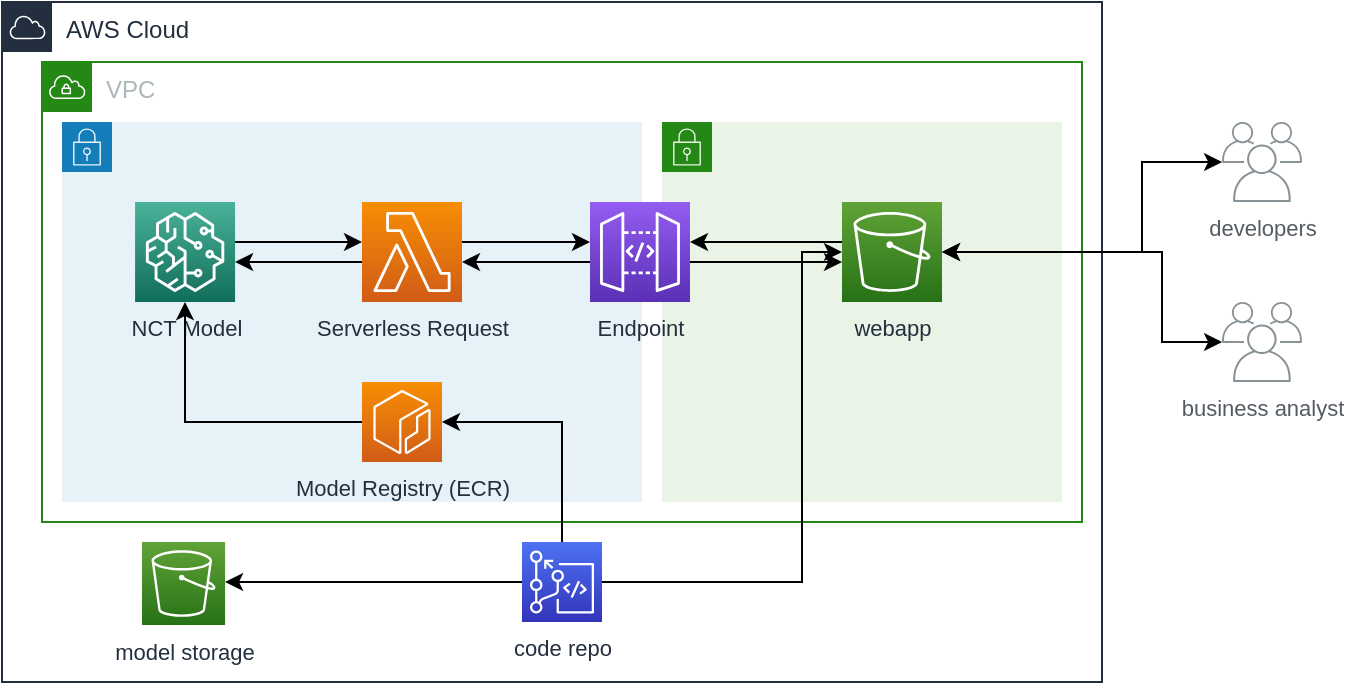 <mxfile version="13.9.9" type="device"><diagram id="i-qTqOgWUirRHG1ERr8d" name="Page-1"><mxGraphModel dx="946" dy="617" grid="1" gridSize="10" guides="1" tooltips="1" connect="1" arrows="1" fold="1" page="1" pageScale="1" pageWidth="827" pageHeight="1169" math="0" shadow="0"><root><mxCell id="0"/><mxCell id="1" parent="0"/><mxCell id="A49CyR8xsxFif-g0gYM--11" value="AWS Cloud" style="points=[[0,0],[0.25,0],[0.5,0],[0.75,0],[1,0],[1,0.25],[1,0.5],[1,0.75],[1,1],[0.75,1],[0.5,1],[0.25,1],[0,1],[0,0.75],[0,0.5],[0,0.25]];outlineConnect=0;gradientColor=none;html=1;whiteSpace=wrap;fontSize=12;fontStyle=0;shape=mxgraph.aws4.group;grIcon=mxgraph.aws4.group_aws_cloud;strokeColor=#232F3E;verticalAlign=top;align=left;spacingLeft=30;fontColor=#232F3E;dashed=0;" parent="1" vertex="1"><mxGeometry x="60" y="30" width="550" height="340" as="geometry"/></mxCell><mxCell id="A49CyR8xsxFif-g0gYM--13" value="VPC" style="points=[[0,0],[0.25,0],[0.5,0],[0.75,0],[1,0],[1,0.25],[1,0.5],[1,0.75],[1,1],[0.75,1],[0.5,1],[0.25,1],[0,1],[0,0.75],[0,0.5],[0,0.25]];outlineConnect=0;gradientColor=none;html=1;whiteSpace=wrap;fontSize=12;fontStyle=0;shape=mxgraph.aws4.group;grIcon=mxgraph.aws4.group_vpc;strokeColor=#248814;fillColor=none;verticalAlign=top;align=left;spacingLeft=30;fontColor=#AAB7B8;dashed=0;" parent="1" vertex="1"><mxGeometry x="80" y="60" width="520" height="230" as="geometry"/></mxCell><mxCell id="A49CyR8xsxFif-g0gYM--51" value="" style="points=[[0,0],[0.25,0],[0.5,0],[0.75,0],[1,0],[1,0.25],[1,0.5],[1,0.75],[1,1],[0.75,1],[0.5,1],[0.25,1],[0,1],[0,0.75],[0,0.5],[0,0.25]];outlineConnect=0;gradientColor=none;html=1;whiteSpace=wrap;fontSize=12;fontStyle=0;shape=mxgraph.aws4.group;grIcon=mxgraph.aws4.group_security_group;grStroke=0;strokeColor=#248814;fillColor=#E9F3E6;verticalAlign=top;align=left;spacingLeft=30;fontColor=#248814;dashed=0;" parent="1" vertex="1"><mxGeometry x="390" y="90" width="200" height="190" as="geometry"/></mxCell><mxCell id="A49CyR8xsxFif-g0gYM--56" style="edgeStyle=orthogonalEdgeStyle;rounded=0;orthogonalLoop=1;jettySize=auto;html=1;startArrow=none;startFill=0;" parent="1" source="A49CyR8xsxFif-g0gYM--53" target="A49CyR8xsxFif-g0gYM--27" edge="1"><mxGeometry relative="1" as="geometry"><Array as="points"><mxPoint x="440" y="150"/><mxPoint x="440" y="150"/></Array></mxGeometry></mxCell><mxCell id="A49CyR8xsxFif-g0gYM--53" value="webapp" style="outlineConnect=0;fontColor=#232F3E;gradientColor=#60A337;gradientDirection=north;fillColor=#277116;strokeColor=#ffffff;dashed=0;verticalLabelPosition=bottom;verticalAlign=top;align=center;html=1;fontSize=11;fontStyle=0;aspect=fixed;shape=mxgraph.aws4.resourceIcon;resIcon=mxgraph.aws4.s3;" parent="1" vertex="1"><mxGeometry x="480" y="130" width="50" height="50" as="geometry"/></mxCell><mxCell id="A49CyR8xsxFif-g0gYM--50" value="" style="points=[[0,0],[0.25,0],[0.5,0],[0.75,0],[1,0],[1,0.25],[1,0.5],[1,0.75],[1,1],[0.75,1],[0.5,1],[0.25,1],[0,1],[0,0.75],[0,0.5],[0,0.25]];outlineConnect=0;gradientColor=none;html=1;whiteSpace=wrap;fontSize=12;fontStyle=0;shape=mxgraph.aws4.group;grIcon=mxgraph.aws4.group_security_group;grStroke=0;strokeColor=#147EBA;fillColor=#E6F2F8;verticalAlign=top;align=left;spacingLeft=30;fontColor=#147EBA;dashed=0;" parent="1" vertex="1"><mxGeometry x="90" y="90" width="290" height="190" as="geometry"/></mxCell><mxCell id="A49CyR8xsxFif-g0gYM--33" style="edgeStyle=orthogonalEdgeStyle;rounded=0;orthogonalLoop=1;jettySize=auto;html=1;" parent="1" source="A49CyR8xsxFif-g0gYM--14" target="A49CyR8xsxFif-g0gYM--26" edge="1"><mxGeometry relative="1" as="geometry"><Array as="points"><mxPoint x="190" y="150"/><mxPoint x="190" y="150"/></Array></mxGeometry></mxCell><mxCell id="A49CyR8xsxFif-g0gYM--14" value="NCT Model" style="outlineConnect=0;fontColor=#232F3E;gradientColor=#4AB29A;gradientDirection=north;fillColor=#116D5B;strokeColor=#ffffff;dashed=0;verticalLabelPosition=bottom;verticalAlign=top;align=center;html=1;fontSize=11;fontStyle=0;aspect=fixed;shape=mxgraph.aws4.resourceIcon;resIcon=mxgraph.aws4.sagemaker;" parent="1" vertex="1"><mxGeometry x="126.54" y="130" width="50" height="50" as="geometry"/></mxCell><mxCell id="A49CyR8xsxFif-g0gYM--58" style="edgeStyle=orthogonalEdgeStyle;rounded=0;orthogonalLoop=1;jettySize=auto;html=1;startArrow=classic;startFill=1;" parent="1" source="A49CyR8xsxFif-g0gYM--21" target="A49CyR8xsxFif-g0gYM--53" edge="1"><mxGeometry relative="1" as="geometry"><Array as="points"><mxPoint x="630" y="110"/><mxPoint x="630" y="155"/></Array></mxGeometry></mxCell><mxCell id="A49CyR8xsxFif-g0gYM--21" value="developers" style="outlineConnect=0;gradientColor=none;fontColor=#545B64;strokeColor=none;fillColor=#879196;dashed=0;verticalLabelPosition=bottom;verticalAlign=top;align=center;html=1;fontSize=11;fontStyle=0;aspect=fixed;shape=mxgraph.aws4.illustration_users;pointerEvents=1" parent="1" vertex="1"><mxGeometry x="670" y="90" width="40" height="40" as="geometry"/></mxCell><mxCell id="A49CyR8xsxFif-g0gYM--57" style="edgeStyle=orthogonalEdgeStyle;rounded=0;orthogonalLoop=1;jettySize=auto;html=1;startArrow=classic;startFill=1;" parent="1" source="A49CyR8xsxFif-g0gYM--22" target="A49CyR8xsxFif-g0gYM--53" edge="1"><mxGeometry relative="1" as="geometry"><Array as="points"><mxPoint x="640" y="200"/><mxPoint x="640" y="155"/></Array></mxGeometry></mxCell><mxCell id="A49CyR8xsxFif-g0gYM--22" value="business analyst" style="outlineConnect=0;fontColor=#545B64;strokeColor=none;fillColor=#879196;dashed=0;verticalLabelPosition=bottom;verticalAlign=top;align=center;html=1;fontSize=11;fontStyle=0;aspect=fixed;shape=mxgraph.aws4.illustration_users;pointerEvents=1;" parent="1" vertex="1"><mxGeometry x="670" y="180" width="40" height="40" as="geometry"/></mxCell><mxCell id="A49CyR8xsxFif-g0gYM--32" style="edgeStyle=orthogonalEdgeStyle;rounded=0;orthogonalLoop=1;jettySize=auto;html=1;" parent="1" source="A49CyR8xsxFif-g0gYM--26" target="A49CyR8xsxFif-g0gYM--14" edge="1"><mxGeometry relative="1" as="geometry"><Array as="points"><mxPoint x="210" y="160"/><mxPoint x="210" y="160"/></Array></mxGeometry></mxCell><mxCell id="A49CyR8xsxFif-g0gYM--45" style="edgeStyle=orthogonalEdgeStyle;rounded=0;orthogonalLoop=1;jettySize=auto;html=1;startArrow=none;startFill=0;" parent="1" source="A49CyR8xsxFif-g0gYM--26" target="A49CyR8xsxFif-g0gYM--27" edge="1"><mxGeometry relative="1" as="geometry"><Array as="points"><mxPoint x="340" y="150"/><mxPoint x="340" y="150"/></Array></mxGeometry></mxCell><mxCell id="A49CyR8xsxFif-g0gYM--26" value="Serverless Request" style="outlineConnect=0;fontColor=#232F3E;gradientColor=#F78E04;gradientDirection=north;fillColor=#D05C17;strokeColor=#ffffff;dashed=0;verticalLabelPosition=bottom;verticalAlign=top;align=center;html=1;fontSize=11;fontStyle=0;aspect=fixed;shape=mxgraph.aws4.resourceIcon;resIcon=mxgraph.aws4.lambda;" parent="1" vertex="1"><mxGeometry x="240" y="130" width="50" height="50" as="geometry"/></mxCell><mxCell id="A49CyR8xsxFif-g0gYM--44" style="edgeStyle=orthogonalEdgeStyle;rounded=0;orthogonalLoop=1;jettySize=auto;html=1;startArrow=none;startFill=0;" parent="1" source="A49CyR8xsxFif-g0gYM--27" target="A49CyR8xsxFif-g0gYM--26" edge="1"><mxGeometry relative="1" as="geometry"><Array as="points"><mxPoint x="310" y="160"/><mxPoint x="310" y="160"/></Array></mxGeometry></mxCell><mxCell id="A49CyR8xsxFif-g0gYM--55" style="edgeStyle=orthogonalEdgeStyle;rounded=0;orthogonalLoop=1;jettySize=auto;html=1;startArrow=none;startFill=0;" parent="1" source="A49CyR8xsxFif-g0gYM--27" target="A49CyR8xsxFif-g0gYM--53" edge="1"><mxGeometry relative="1" as="geometry"><Array as="points"><mxPoint x="460" y="160"/><mxPoint x="460" y="160"/></Array></mxGeometry></mxCell><mxCell id="A49CyR8xsxFif-g0gYM--27" value="Endpoint" style="outlineConnect=0;fontColor=#232F3E;gradientColor=#945DF2;gradientDirection=north;fillColor=#5A30B5;strokeColor=#ffffff;dashed=0;verticalLabelPosition=bottom;verticalAlign=top;align=center;html=1;fontSize=11;fontStyle=0;aspect=fixed;shape=mxgraph.aws4.resourceIcon;resIcon=mxgraph.aws4.api_gateway;" parent="1" vertex="1"><mxGeometry x="354" y="130" width="50" height="50" as="geometry"/></mxCell><mxCell id="A49CyR8xsxFif-g0gYM--41" style="edgeStyle=orthogonalEdgeStyle;rounded=0;orthogonalLoop=1;jettySize=auto;html=1;startArrow=none;startFill=0;" parent="1" source="A49CyR8xsxFif-g0gYM--40" target="A49CyR8xsxFif-g0gYM--54" edge="1"><mxGeometry relative="1" as="geometry"><mxPoint x="180" y="279" as="targetPoint"/><Array as="points"><mxPoint x="340" y="320"/><mxPoint x="147" y="320"/></Array></mxGeometry></mxCell><mxCell id="A49CyR8xsxFif-g0gYM--42" style="edgeStyle=orthogonalEdgeStyle;rounded=0;orthogonalLoop=1;jettySize=auto;html=1;startArrow=none;startFill=0;" parent="1" source="A49CyR8xsxFif-g0gYM--40" target="A49CyR8xsxFif-g0gYM--53" edge="1"><mxGeometry relative="1" as="geometry"><mxPoint x="430" y="279" as="targetPoint"/><Array as="points"><mxPoint x="460" y="320"/><mxPoint x="460" y="155"/></Array></mxGeometry></mxCell><mxCell id="G9Lvus-JyG6Udiru8BjJ-2" style="edgeStyle=orthogonalEdgeStyle;rounded=0;orthogonalLoop=1;jettySize=auto;html=1;" edge="1" parent="1" source="A49CyR8xsxFif-g0gYM--40" target="G9Lvus-JyG6Udiru8BjJ-1"><mxGeometry relative="1" as="geometry"><Array as="points"><mxPoint x="340" y="240"/></Array></mxGeometry></mxCell><mxCell id="A49CyR8xsxFif-g0gYM--40" value="code repo" style="outlineConnect=0;fontColor=#232F3E;gradientColor=#4D72F3;gradientDirection=north;fillColor=#3334B9;strokeColor=#ffffff;dashed=0;verticalLabelPosition=bottom;verticalAlign=top;align=center;html=1;fontSize=11;fontStyle=0;aspect=fixed;shape=mxgraph.aws4.resourceIcon;resIcon=mxgraph.aws4.codecommit;" parent="1" vertex="1"><mxGeometry x="320" y="300" width="40" height="40" as="geometry"/></mxCell><mxCell id="A49CyR8xsxFif-g0gYM--54" value="model storage" style="outlineConnect=0;fontColor=#232F3E;gradientColor=#60A337;gradientDirection=north;fillColor=#277116;strokeColor=#ffffff;dashed=0;verticalLabelPosition=bottom;verticalAlign=top;align=center;html=1;fontSize=11;fontStyle=0;aspect=fixed;shape=mxgraph.aws4.resourceIcon;resIcon=mxgraph.aws4.s3;" parent="1" vertex="1"><mxGeometry x="130" y="300" width="41.54" height="41.54" as="geometry"/></mxCell><mxCell id="G9Lvus-JyG6Udiru8BjJ-3" style="edgeStyle=orthogonalEdgeStyle;rounded=0;orthogonalLoop=1;jettySize=auto;html=1;" edge="1" parent="1" source="G9Lvus-JyG6Udiru8BjJ-1" target="A49CyR8xsxFif-g0gYM--14"><mxGeometry relative="1" as="geometry"/></mxCell><mxCell id="G9Lvus-JyG6Udiru8BjJ-1" value="Model Registry (ECR)" style="outlineConnect=0;fontColor=#232F3E;gradientColor=#F78E04;gradientDirection=north;fillColor=#D05C17;strokeColor=#ffffff;dashed=0;verticalLabelPosition=bottom;verticalAlign=top;align=center;html=1;fontSize=11;fontStyle=0;aspect=fixed;shape=mxgraph.aws4.resourceIcon;resIcon=mxgraph.aws4.ecr;" vertex="1" parent="1"><mxGeometry x="240" y="220" width="40" height="40" as="geometry"/></mxCell></root></mxGraphModel></diagram></mxfile>